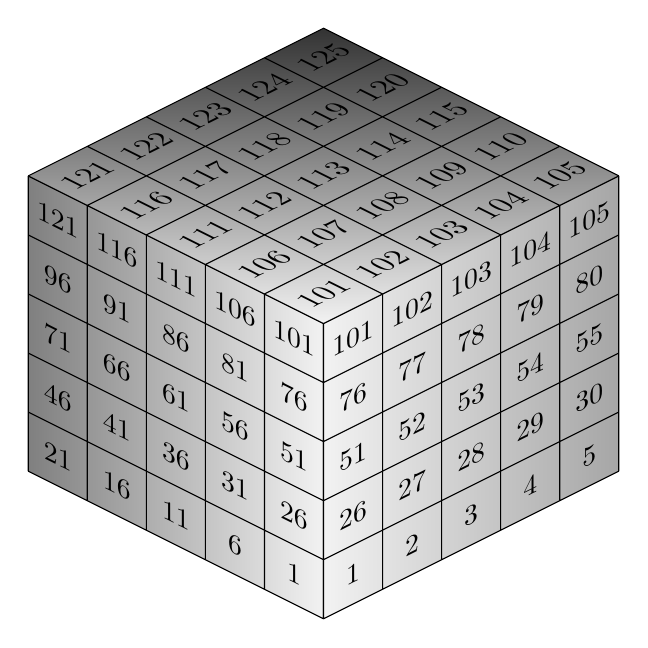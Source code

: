 \begin{tikzpicture}[scale=0.75]%[every node/.style={minimum size=1cm},on grid]
\newcommand*{\height}{5}
\newcommand*{\width}{5}
\begin{scope}[every node/.append style={yslant=-0.5},yslant=-0.5]
  \shade[right color=gray!10, left color=black!50] (0,0) rectangle +(\width,\height);

  \foreach \x in {1,...,\width}
    \foreach \y in {1,...,\height}
    {
        \node at (-0.5 + \x, -0.5 + \y) {\pgfmathtruncatemacro\result{21-5*(\x-1)+25*(\y-1)}$\result$};
    }
  \draw (0,0) grid (\height,\width);
\end{scope}
\begin{scope}[every node/.append style={yslant=0.5},yslant=0.5]
  \shade[right color=gray!70,left color=gray!10] (\width,-\height) rectangle +(\height,\width);
    \foreach \x in {1,...,\width}
    \foreach \y in {1,...,\height}
    {
        \node at (\width - 0.5 + \x, -\height + -0.5 + \y) {\pgfmathtruncatemacro\result{1 + 1*(\x-1)+25*(\y-1)}$\result$};
    }

  \draw (\width,-\height) grid (2*\width,0);
\end{scope}
\begin{scope}[every node/.append style={
    yslant=0.5,xslant=-1},yslant=0.5,xslant=-1
  ]
  \shade[bottom color=gray!10, top color=black!80] (2*\width,\height) rectangle +(-\width,-\height);

    \foreach \x in {1,...,\width}
    \foreach \y in {1,...,\height}
    {
        \node at (\width - 0.5 + \x, -0.5 + \y) {\pgfmathtruncatemacro\result{101 + 1*(\x-1)+5*(\y-1)}$\result$};
    }

  \draw (\width,0) grid (2*\width,\height);
\end{scope}
\end{tikzpicture}
